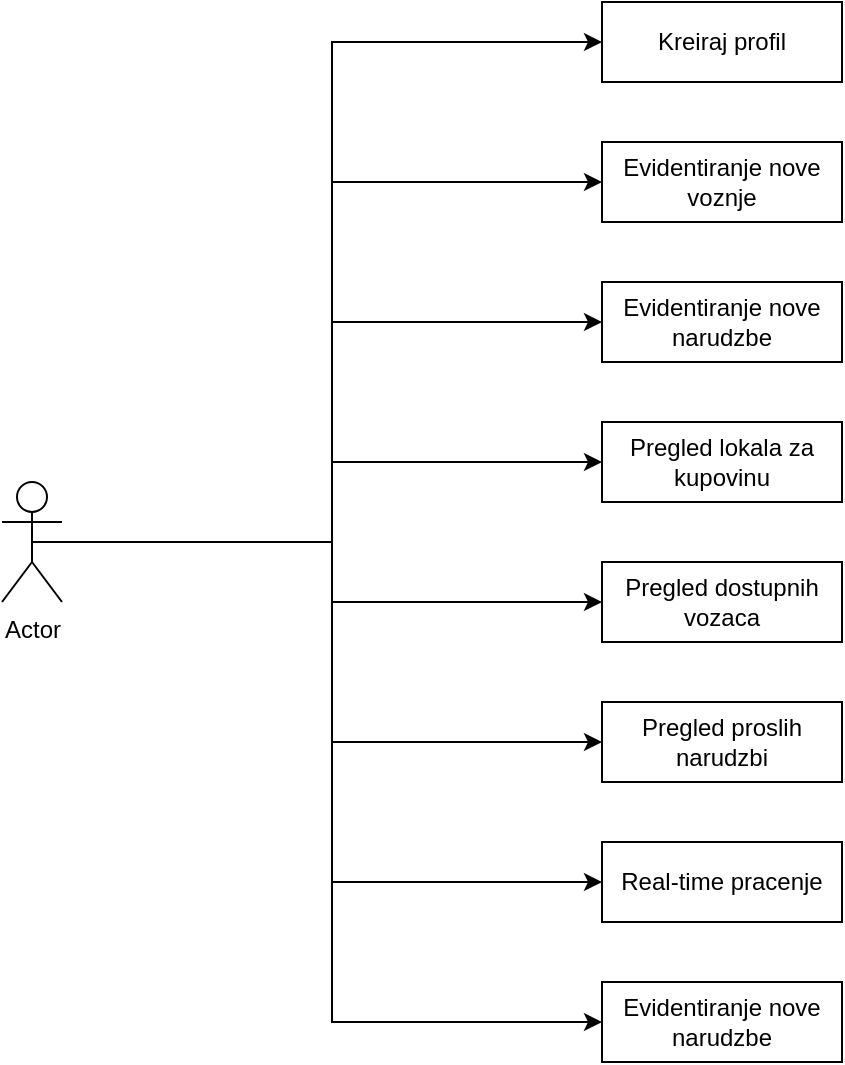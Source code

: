 <mxfile version="20.0.4" type="github">
  <diagram id="LalK_oJfabx4UR3zuxyZ" name="Page-1">
    <mxGraphModel dx="1422" dy="780" grid="1" gridSize="10" guides="1" tooltips="1" connect="1" arrows="1" fold="1" page="1" pageScale="1" pageWidth="827" pageHeight="1169" math="0" shadow="0">
      <root>
        <mxCell id="0" />
        <mxCell id="1" parent="0" />
        <mxCell id="YAAHLTh8RJEyFXACBXn_-12" style="edgeStyle=orthogonalEdgeStyle;rounded=0;orthogonalLoop=1;jettySize=auto;html=1;exitX=0.5;exitY=0.5;exitDx=0;exitDy=0;exitPerimeter=0;entryX=0;entryY=0.5;entryDx=0;entryDy=0;" edge="1" parent="1" source="YAAHLTh8RJEyFXACBXn_-1" target="YAAHLTh8RJEyFXACBXn_-5">
          <mxGeometry relative="1" as="geometry" />
        </mxCell>
        <mxCell id="YAAHLTh8RJEyFXACBXn_-13" style="edgeStyle=orthogonalEdgeStyle;rounded=0;orthogonalLoop=1;jettySize=auto;html=1;exitX=0.5;exitY=0.5;exitDx=0;exitDy=0;exitPerimeter=0;entryX=0;entryY=0.5;entryDx=0;entryDy=0;" edge="1" parent="1" source="YAAHLTh8RJEyFXACBXn_-1" target="YAAHLTh8RJEyFXACBXn_-6">
          <mxGeometry relative="1" as="geometry" />
        </mxCell>
        <mxCell id="YAAHLTh8RJEyFXACBXn_-14" style="edgeStyle=orthogonalEdgeStyle;rounded=0;orthogonalLoop=1;jettySize=auto;html=1;exitX=0.5;exitY=0.5;exitDx=0;exitDy=0;exitPerimeter=0;entryX=0;entryY=0.5;entryDx=0;entryDy=0;" edge="1" parent="1" source="YAAHLTh8RJEyFXACBXn_-1" target="YAAHLTh8RJEyFXACBXn_-7">
          <mxGeometry relative="1" as="geometry" />
        </mxCell>
        <mxCell id="YAAHLTh8RJEyFXACBXn_-15" style="edgeStyle=orthogonalEdgeStyle;rounded=0;orthogonalLoop=1;jettySize=auto;html=1;exitX=0.5;exitY=0.5;exitDx=0;exitDy=0;exitPerimeter=0;entryX=0;entryY=0.5;entryDx=0;entryDy=0;" edge="1" parent="1" source="YAAHLTh8RJEyFXACBXn_-1" target="YAAHLTh8RJEyFXACBXn_-8">
          <mxGeometry relative="1" as="geometry" />
        </mxCell>
        <mxCell id="YAAHLTh8RJEyFXACBXn_-16" style="edgeStyle=orthogonalEdgeStyle;rounded=0;orthogonalLoop=1;jettySize=auto;html=1;exitX=0.5;exitY=0.5;exitDx=0;exitDy=0;exitPerimeter=0;entryX=0;entryY=0.5;entryDx=0;entryDy=0;" edge="1" parent="1" source="YAAHLTh8RJEyFXACBXn_-1" target="YAAHLTh8RJEyFXACBXn_-9">
          <mxGeometry relative="1" as="geometry" />
        </mxCell>
        <mxCell id="YAAHLTh8RJEyFXACBXn_-18" style="edgeStyle=orthogonalEdgeStyle;rounded=0;orthogonalLoop=1;jettySize=auto;html=1;exitX=0.5;exitY=0.5;exitDx=0;exitDy=0;exitPerimeter=0;entryX=0;entryY=0.5;entryDx=0;entryDy=0;" edge="1" parent="1" source="YAAHLTh8RJEyFXACBXn_-1" target="YAAHLTh8RJEyFXACBXn_-10">
          <mxGeometry relative="1" as="geometry">
            <mxPoint x="80" y="430" as="targetPoint" />
          </mxGeometry>
        </mxCell>
        <mxCell id="YAAHLTh8RJEyFXACBXn_-19" style="edgeStyle=orthogonalEdgeStyle;rounded=0;orthogonalLoop=1;jettySize=auto;html=1;exitX=0.5;exitY=0.5;exitDx=0;exitDy=0;exitPerimeter=0;entryX=0;entryY=0.5;entryDx=0;entryDy=0;" edge="1" parent="1" source="YAAHLTh8RJEyFXACBXn_-1" target="YAAHLTh8RJEyFXACBXn_-11">
          <mxGeometry relative="1" as="geometry">
            <mxPoint x="160" y="520" as="targetPoint" />
          </mxGeometry>
        </mxCell>
        <mxCell id="YAAHLTh8RJEyFXACBXn_-20" style="edgeStyle=orthogonalEdgeStyle;rounded=0;orthogonalLoop=1;jettySize=auto;html=1;exitX=0.5;exitY=0.5;exitDx=0;exitDy=0;exitPerimeter=0;entryX=0;entryY=0.5;entryDx=0;entryDy=0;" edge="1" parent="1" source="YAAHLTh8RJEyFXACBXn_-1" target="YAAHLTh8RJEyFXACBXn_-2">
          <mxGeometry relative="1" as="geometry">
            <mxPoint x="330" y="170" as="targetPoint" />
          </mxGeometry>
        </mxCell>
        <mxCell id="YAAHLTh8RJEyFXACBXn_-1" value="Actor" style="shape=umlActor;verticalLabelPosition=bottom;verticalAlign=top;html=1;outlineConnect=0;" vertex="1" parent="1">
          <mxGeometry x="40" y="380" width="30" height="60" as="geometry" />
        </mxCell>
        <mxCell id="YAAHLTh8RJEyFXACBXn_-2" value="Kreiraj profil" style="rounded=0;whiteSpace=wrap;html=1;" vertex="1" parent="1">
          <mxGeometry x="340" y="140" width="120" height="40" as="geometry" />
        </mxCell>
        <mxCell id="YAAHLTh8RJEyFXACBXn_-5" value="Evidentiranje nove voznje" style="rounded=0;whiteSpace=wrap;html=1;" vertex="1" parent="1">
          <mxGeometry x="340" y="210" width="120" height="40" as="geometry" />
        </mxCell>
        <mxCell id="YAAHLTh8RJEyFXACBXn_-6" value="&lt;div&gt;Evidentiranje nove narudzbe&lt;/div&gt;" style="rounded=0;whiteSpace=wrap;html=1;" vertex="1" parent="1">
          <mxGeometry x="340" y="280" width="120" height="40" as="geometry" />
        </mxCell>
        <mxCell id="YAAHLTh8RJEyFXACBXn_-7" value="&lt;div&gt;Pregled lokala za kupovinu&lt;/div&gt;" style="rounded=0;whiteSpace=wrap;html=1;" vertex="1" parent="1">
          <mxGeometry x="340" y="350" width="120" height="40" as="geometry" />
        </mxCell>
        <mxCell id="YAAHLTh8RJEyFXACBXn_-8" value="Pregled dostupnih vozaca" style="rounded=0;whiteSpace=wrap;html=1;" vertex="1" parent="1">
          <mxGeometry x="340" y="420" width="120" height="40" as="geometry" />
        </mxCell>
        <mxCell id="YAAHLTh8RJEyFXACBXn_-9" value="&lt;div&gt;Pregled proslih narudzbi&lt;/div&gt;" style="rounded=0;whiteSpace=wrap;html=1;" vertex="1" parent="1">
          <mxGeometry x="340" y="490" width="120" height="40" as="geometry" />
        </mxCell>
        <mxCell id="YAAHLTh8RJEyFXACBXn_-10" value="Real-time pracenje" style="rounded=0;whiteSpace=wrap;html=1;" vertex="1" parent="1">
          <mxGeometry x="340" y="560" width="120" height="40" as="geometry" />
        </mxCell>
        <mxCell id="YAAHLTh8RJEyFXACBXn_-11" value="&lt;div&gt;Evidentiranje nove narudzbe&lt;/div&gt;" style="rounded=0;whiteSpace=wrap;html=1;" vertex="1" parent="1">
          <mxGeometry x="340" y="630" width="120" height="40" as="geometry" />
        </mxCell>
      </root>
    </mxGraphModel>
  </diagram>
</mxfile>
